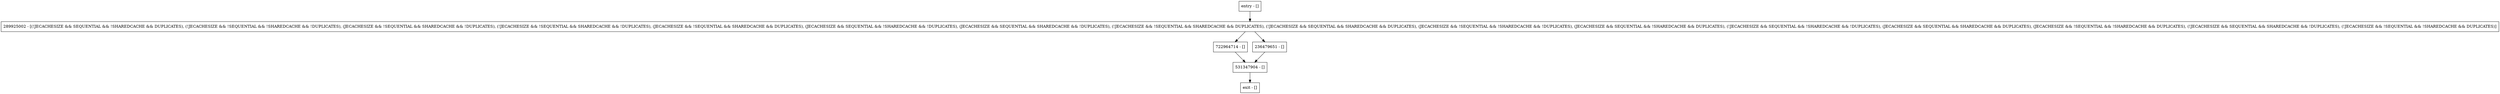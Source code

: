 digraph recordExists {
node [shape=record];
entry [label="entry - []"];
exit [label="exit - []"];
722964714 [label="722964714 - []"];
236479651 [label="236479651 - []"];
289925002 [label="289925002 - [(!JECACHESIZE && SEQUENTIAL && !SHAREDCACHE && DUPLICATES), (!JECACHESIZE && !SEQUENTIAL && !SHAREDCACHE && !DUPLICATES), (JECACHESIZE && !SEQUENTIAL && SHAREDCACHE && !DUPLICATES), (!JECACHESIZE && !SEQUENTIAL && SHAREDCACHE && !DUPLICATES), (JECACHESIZE && !SEQUENTIAL && SHAREDCACHE && DUPLICATES), (JECACHESIZE && SEQUENTIAL && !SHAREDCACHE && !DUPLICATES), (JECACHESIZE && SEQUENTIAL && SHAREDCACHE && !DUPLICATES), (!JECACHESIZE && !SEQUENTIAL && SHAREDCACHE && DUPLICATES), (!JECACHESIZE && SEQUENTIAL && SHAREDCACHE && DUPLICATES), (JECACHESIZE && !SEQUENTIAL && !SHAREDCACHE && !DUPLICATES), (JECACHESIZE && SEQUENTIAL && !SHAREDCACHE && DUPLICATES), (!JECACHESIZE && SEQUENTIAL && !SHAREDCACHE && !DUPLICATES), (JECACHESIZE && SEQUENTIAL && SHAREDCACHE && DUPLICATES), (JECACHESIZE && !SEQUENTIAL && !SHAREDCACHE && DUPLICATES), (!JECACHESIZE && SEQUENTIAL && SHAREDCACHE && !DUPLICATES), (!JECACHESIZE && !SEQUENTIAL && !SHAREDCACHE && DUPLICATES)]"];
531347904 [label="531347904 - []"];
entry;
exit;
entry -> 289925002;
722964714 -> 531347904;
236479651 -> 531347904;
289925002 -> 722964714;
289925002 -> 236479651;
531347904 -> exit;
}
